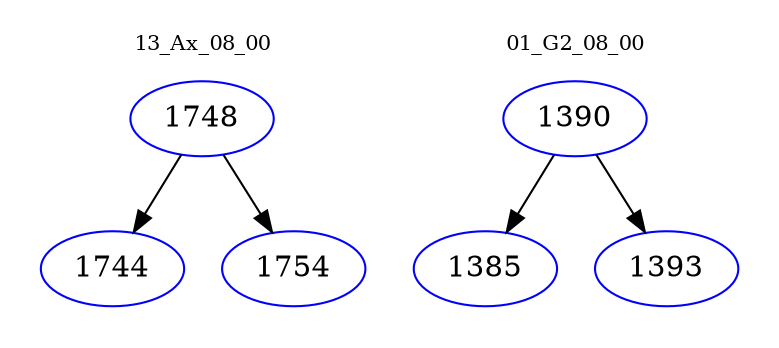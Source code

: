 digraph{
subgraph cluster_0 {
color = white
label = "13_Ax_08_00";
fontsize=10;
T0_1748 [label="1748", color="blue"]
T0_1748 -> T0_1744 [color="black"]
T0_1744 [label="1744", color="blue"]
T0_1748 -> T0_1754 [color="black"]
T0_1754 [label="1754", color="blue"]
}
subgraph cluster_1 {
color = white
label = "01_G2_08_00";
fontsize=10;
T1_1390 [label="1390", color="blue"]
T1_1390 -> T1_1385 [color="black"]
T1_1385 [label="1385", color="blue"]
T1_1390 -> T1_1393 [color="black"]
T1_1393 [label="1393", color="blue"]
}
}
